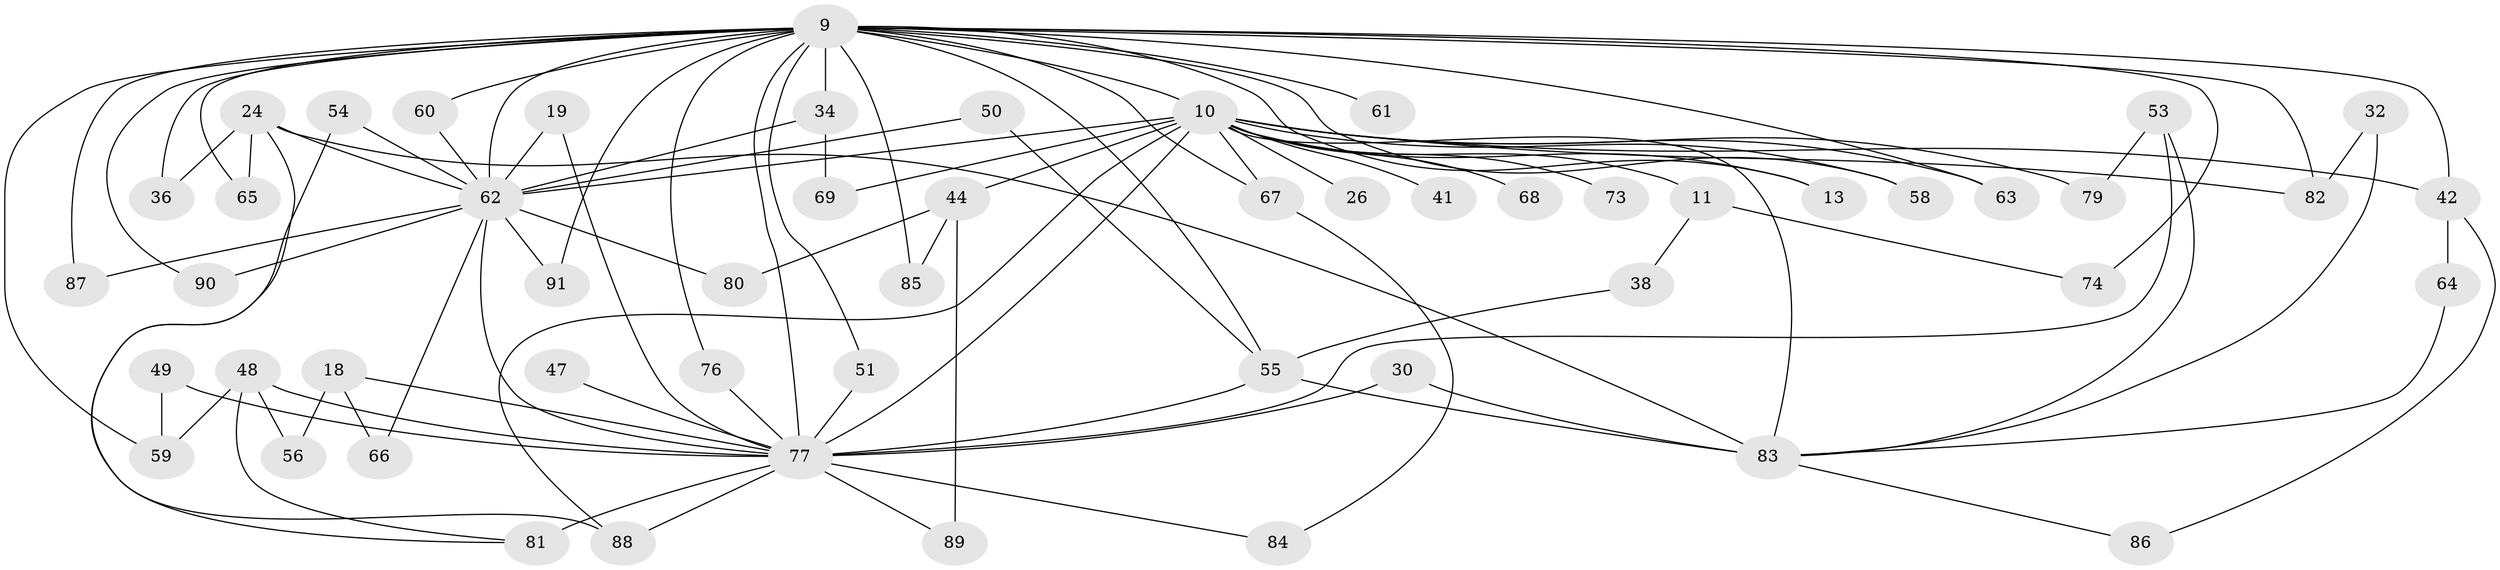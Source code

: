 // original degree distribution, {20: 0.01098901098901099, 15: 0.02197802197802198, 17: 0.03296703296703297, 16: 0.01098901098901099, 27: 0.01098901098901099, 22: 0.01098901098901099, 21: 0.01098901098901099, 4: 0.07692307692307693, 3: 0.17582417582417584, 2: 0.5384615384615384, 6: 0.01098901098901099, 7: 0.02197802197802198, 5: 0.054945054945054944, 8: 0.01098901098901099}
// Generated by graph-tools (version 1.1) at 2025/48/03/04/25 21:48:18]
// undirected, 54 vertices, 97 edges
graph export_dot {
graph [start="1"]
  node [color=gray90,style=filled];
  9 [super="+6"];
  10 [super="+1+5"];
  11;
  13;
  18;
  19;
  24 [super="+16"];
  26;
  30;
  32;
  34;
  36;
  38;
  41;
  42;
  44;
  47;
  48 [super="+23"];
  49;
  50;
  51;
  53;
  54;
  55 [super="+33"];
  56;
  58;
  59 [super="+14+45"];
  60;
  61;
  62 [super="+43+57+8"];
  63 [super="+29"];
  64;
  65;
  66;
  67 [super="+39"];
  68;
  69;
  73;
  74 [super="+12"];
  76;
  77 [super="+72+35"];
  79 [super="+52"];
  80;
  81 [super="+20+70"];
  82 [super="+15+21"];
  83 [super="+75+46"];
  84;
  85 [super="+78"];
  86;
  87;
  88 [super="+25"];
  89;
  90;
  91;
  9 -- 10 [weight=8];
  9 -- 34;
  9 -- 36;
  9 -- 42;
  9 -- 51;
  9 -- 59 [weight=3];
  9 -- 76;
  9 -- 85 [weight=3];
  9 -- 63;
  9 -- 65;
  9 -- 67 [weight=2];
  9 -- 74 [weight=2];
  9 -- 13;
  9 -- 87;
  9 -- 90;
  9 -- 91;
  9 -- 55;
  9 -- 58;
  9 -- 60;
  9 -- 61;
  9 -- 77 [weight=6];
  9 -- 82;
  9 -- 62 [weight=5];
  10 -- 11 [weight=2];
  10 -- 26 [weight=2];
  10 -- 41 [weight=2];
  10 -- 68 [weight=2];
  10 -- 69;
  10 -- 77 [weight=13];
  10 -- 79 [weight=3];
  10 -- 44 [weight=2];
  10 -- 62 [weight=11];
  10 -- 63 [weight=2];
  10 -- 67;
  10 -- 73 [weight=2];
  10 -- 13;
  10 -- 42;
  10 -- 58;
  10 -- 88;
  10 -- 82 [weight=2];
  10 -- 83 [weight=3];
  11 -- 38;
  11 -- 74;
  18 -- 56;
  18 -- 66;
  18 -- 77 [weight=2];
  19 -- 77;
  19 -- 62;
  24 -- 65;
  24 -- 36;
  24 -- 81;
  24 -- 62 [weight=4];
  24 -- 83;
  30 -- 77;
  30 -- 83;
  32 -- 82;
  32 -- 83;
  34 -- 69;
  34 -- 62;
  38 -- 55;
  42 -- 64;
  42 -- 86;
  44 -- 80;
  44 -- 89;
  44 -- 85;
  47 -- 77;
  48 -- 77;
  48 -- 81;
  48 -- 56;
  48 -- 59;
  49 -- 59;
  49 -- 77;
  50 -- 55;
  50 -- 62;
  51 -- 77;
  53 -- 79;
  53 -- 77;
  53 -- 83;
  54 -- 88;
  54 -- 62 [weight=2];
  55 -- 77;
  55 -- 83;
  60 -- 62;
  62 -- 66;
  62 -- 77 [weight=4];
  62 -- 80;
  62 -- 87;
  62 -- 90;
  62 -- 91;
  64 -- 83;
  67 -- 84;
  76 -- 77;
  77 -- 81 [weight=3];
  77 -- 84;
  77 -- 89;
  77 -- 88;
  83 -- 86;
}
